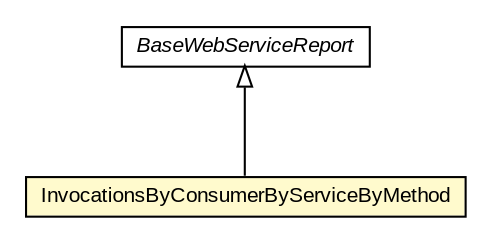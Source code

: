 #!/usr/local/bin/dot
#
# Class diagram 
# Generated by UMLGraph version R5_6-24-gf6e263 (http://www.umlgraph.org/)
#

digraph G {
	edge [fontname="arial",fontsize=10,labelfontname="arial",labelfontsize=10];
	node [fontname="arial",fontsize=10,shape=plaintext];
	nodesep=0.25;
	ranksep=0.5;
	// org.miloss.fgsms.services.rs.impl.reports.ws.InvocationsByConsumerByServiceByMethod
	c720329 [label=<<table title="org.miloss.fgsms.services.rs.impl.reports.ws.InvocationsByConsumerByServiceByMethod" border="0" cellborder="1" cellspacing="0" cellpadding="2" port="p" bgcolor="lemonChiffon" href="./InvocationsByConsumerByServiceByMethod.html">
		<tr><td><table border="0" cellspacing="0" cellpadding="1">
<tr><td align="center" balign="center"> InvocationsByConsumerByServiceByMethod </td></tr>
		</table></td></tr>
		</table>>, URL="./InvocationsByConsumerByServiceByMethod.html", fontname="arial", fontcolor="black", fontsize=10.0];
	// org.miloss.fgsms.services.rs.impl.reports.ws.BaseWebServiceReport
	c720332 [label=<<table title="org.miloss.fgsms.services.rs.impl.reports.ws.BaseWebServiceReport" border="0" cellborder="1" cellspacing="0" cellpadding="2" port="p" href="./BaseWebServiceReport.html">
		<tr><td><table border="0" cellspacing="0" cellpadding="1">
<tr><td align="center" balign="center"><font face="arial italic"> BaseWebServiceReport </font></td></tr>
		</table></td></tr>
		</table>>, URL="./BaseWebServiceReport.html", fontname="arial", fontcolor="black", fontsize=10.0];
	//org.miloss.fgsms.services.rs.impl.reports.ws.InvocationsByConsumerByServiceByMethod extends org.miloss.fgsms.services.rs.impl.reports.ws.BaseWebServiceReport
	c720332:p -> c720329:p [dir=back,arrowtail=empty];
}

